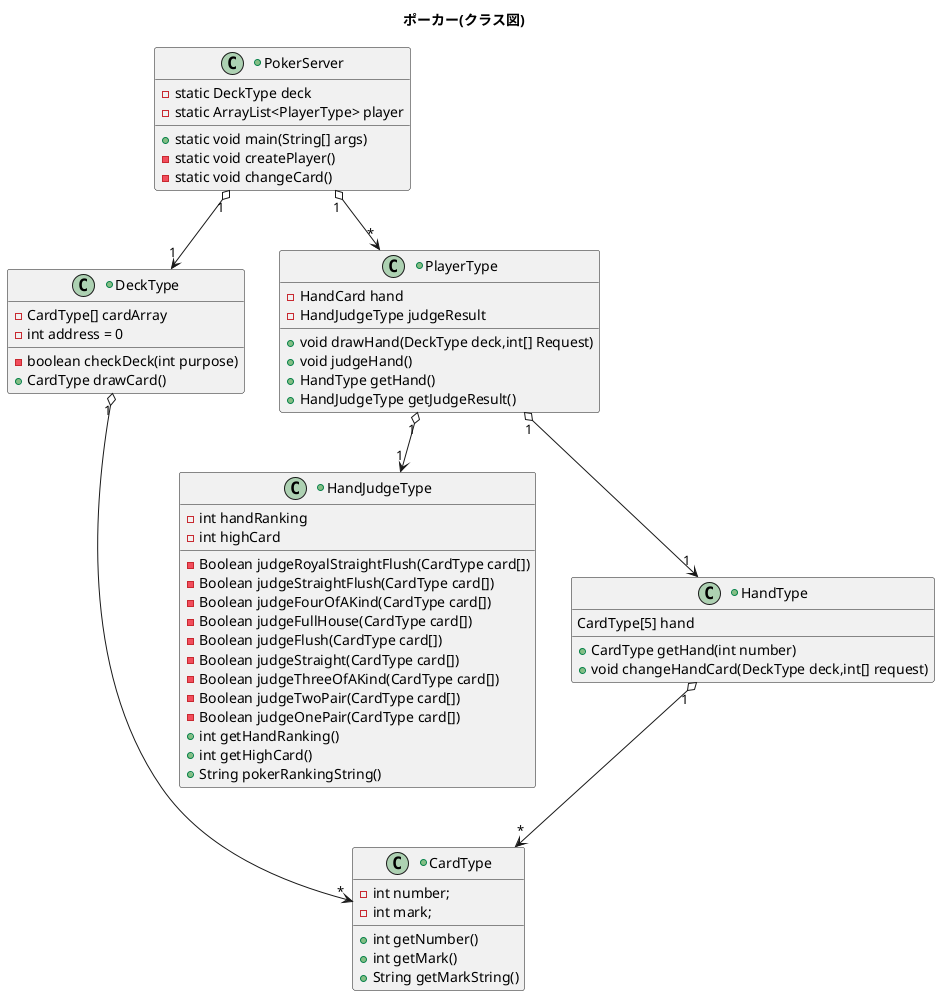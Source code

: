 @startuml
title ポーカー(クラス図)

+class CardType{
    -int number;
    -int mark;
    + int getNumber()
    +int getMark()
    +String getMarkString()
}

+class DeckType{
    -CardType[] cardArray
    -int address = 0
    -boolean checkDeck(int purpose)
    +CardType drawCard()
}

+class HandJudgeType{
    -int handRanking
    -int highCard
    -Boolean judgeRoyalStraightFlush(CardType card[])
    -Boolean judgeStraightFlush(CardType card[])
    -Boolean judgeFourOfAKind(CardType card[])
    -Boolean judgeFullHouse(CardType card[])
    -Boolean judgeFlush(CardType card[])
    -Boolean judgeStraight(CardType card[])
    -Boolean judgeThreeOfAKind(CardType card[])
    -Boolean judgeTwoPair(CardType card[])
    -Boolean judgeOnePair(CardType card[])
    +int getHandRanking()
    +int getHighCard()
    +String pokerRankingString()
}

+class HandType{
    CardType[5] hand
    +CardType getHand(int number)
    +void changeHandCard(DeckType deck,int[] request)

}

+class PlayerType{
    -HandCard hand
    -HandJudgeType judgeResult
    +void drawHand(DeckType deck,int[] Request)
    +void judgeHand()
    +HandType getHand()
    +HandJudgeType getJudgeResult()
}

+class PokerServer{
    -static DeckType deck
    -static ArrayList<PlayerType> player
    +static void main(String[] args)
    -static void createPlayer()
    -static void changeCard()
}

PokerServer "1" o-down-> "*" PlayerType
PokerServer "1" o-down-> "1" DeckType
PlayerType "1" o-down-> "1" HandType
PlayerType "1" o-down-> "1" HandJudgeType
HandType "1" o-down-> "*" CardType
DeckType "1" o-down-> "*" CardType

@enduml